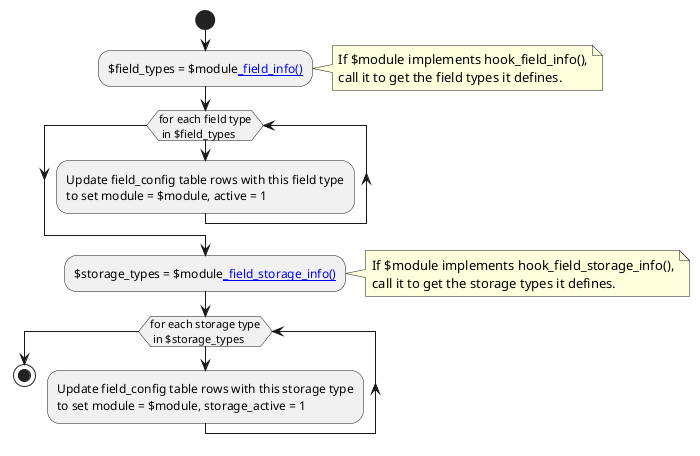 @startuml

start
:$field_types = $module[[https://api.drupal.org/api/drupal/modules!field!field.api.php/function/hook_field_info/7 _field_info()]];
note right
If $module implements hook_field_info(),
call it to get the field types it defines.
end note
while (for each field type\n in $field_types)
:Update field_config table rows with this field type
to set module = $module, active = 1;
end while
:$storage_types = $module[[https://api.drupal.org/api/drupal/modules!field!field.api.php/function/hook_field_storage_info/7 _field_storage_info()]];
note right
If $module implements hook_field_storage_info(),
call it to get the storage types it defines.
end note
while (for each storage type\n in $storage_types)
:Update field_config table rows with this storage type
to set module = $module, storage_active = 1;
end while
stop

@enduml